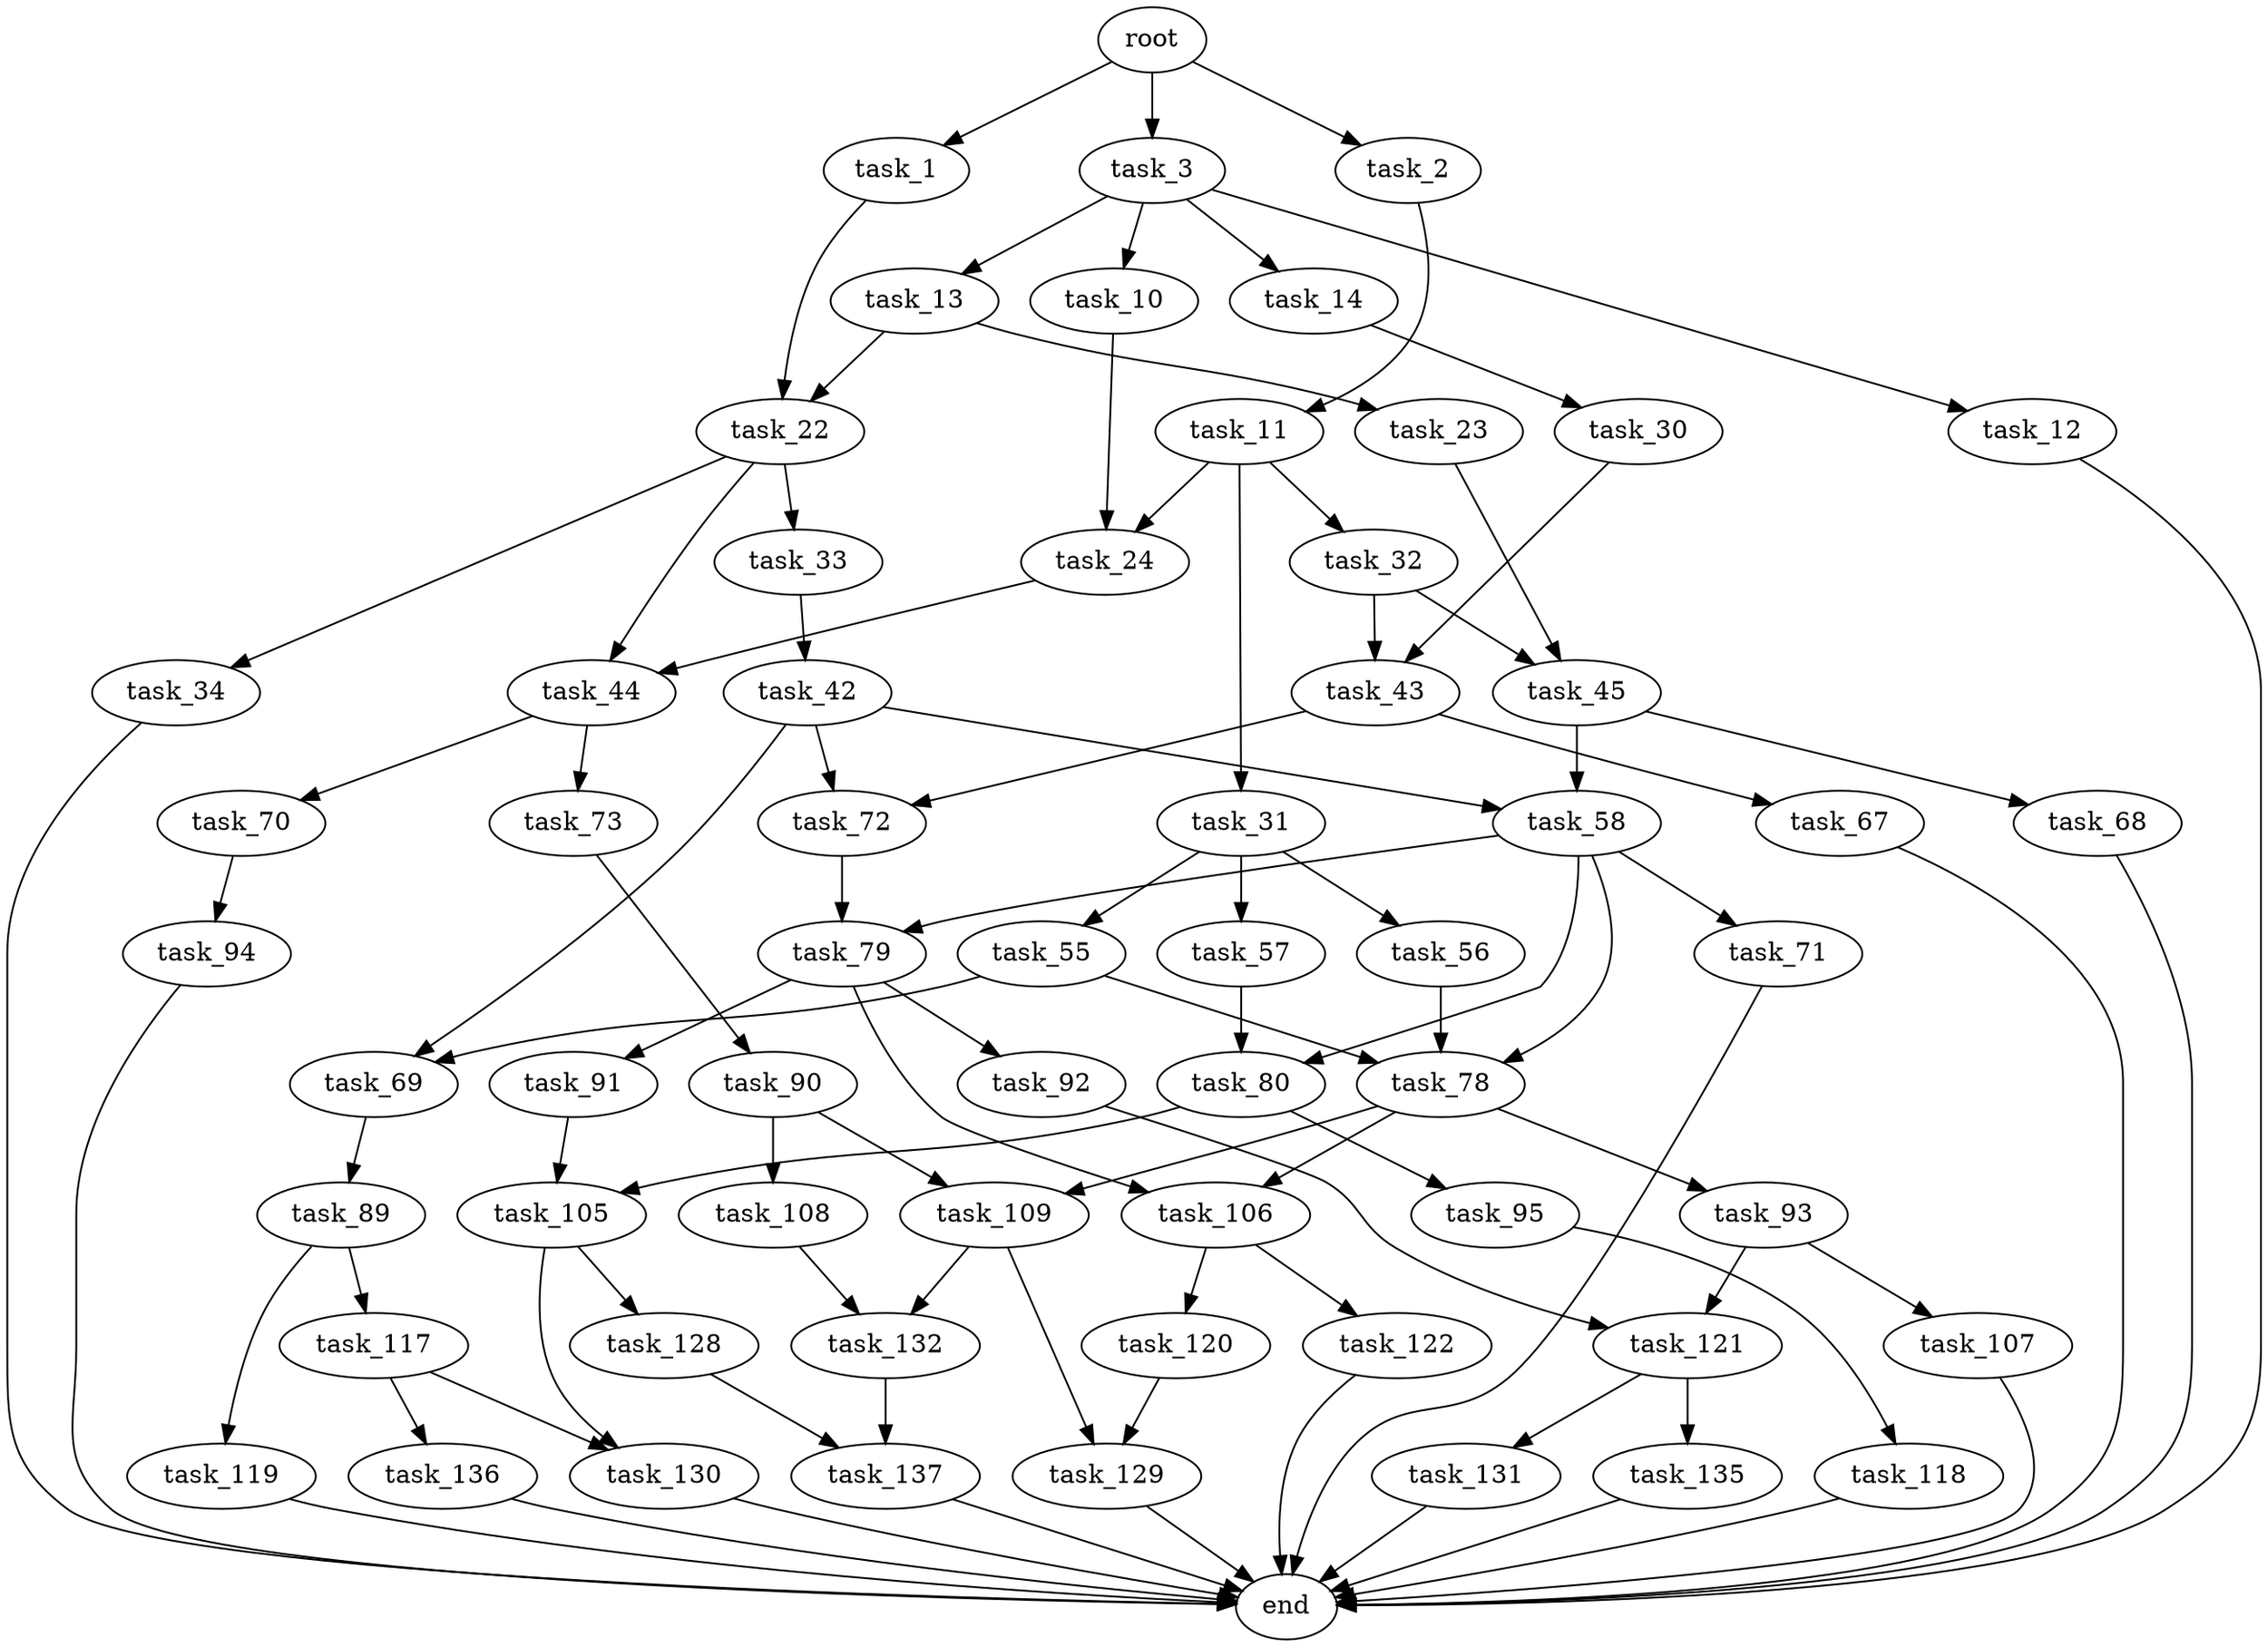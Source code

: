 digraph G {
  root [size="0.000000"];
  task_1 [size="1001825929290.000000"];
  task_2 [size="5957737462.000000"];
  task_3 [size="603228321485.000000"];
  task_22 [size="782757789696.000000"];
  task_11 [size="11688855420.000000"];
  task_10 [size="5970659346.000000"];
  task_12 [size="28991029248.000000"];
  task_13 [size="28991029248.000000"];
  task_14 [size="28853391466.000000"];
  task_24 [size="701380276881.000000"];
  task_31 [size="28991029248.000000"];
  task_32 [size="45915073050.000000"];
  end [size="0.000000"];
  task_23 [size="20656878297.000000"];
  task_30 [size="793158249615.000000"];
  task_33 [size="4582088827.000000"];
  task_34 [size="368293445632.000000"];
  task_44 [size="231928233984.000000"];
  task_45 [size="534363224707.000000"];
  task_43 [size="213284765989.000000"];
  task_55 [size="231928233984.000000"];
  task_56 [size="1073741824000.000000"];
  task_57 [size="266512247437.000000"];
  task_42 [size="1073741824000.000000"];
  task_58 [size="3440717909.000000"];
  task_69 [size="2500770615.000000"];
  task_72 [size="782757789696.000000"];
  task_67 [size="1073741824000.000000"];
  task_70 [size="8589934592.000000"];
  task_73 [size="368293445632.000000"];
  task_68 [size="80001859884.000000"];
  task_78 [size="2054142063.000000"];
  task_80 [size="8589934592.000000"];
  task_71 [size="4414320002.000000"];
  task_79 [size="28991029248.000000"];
  task_89 [size="219431091069.000000"];
  task_94 [size="26768419248.000000"];
  task_90 [size="7904687910.000000"];
  task_93 [size="231928233984.000000"];
  task_106 [size="23088309192.000000"];
  task_109 [size="368293445632.000000"];
  task_91 [size="68719476736.000000"];
  task_92 [size="8589934592.000000"];
  task_95 [size="31907390718.000000"];
  task_105 [size="806711887904.000000"];
  task_117 [size="202615218900.000000"];
  task_119 [size="53471554375.000000"];
  task_108 [size="231928233984.000000"];
  task_121 [size="28991029248.000000"];
  task_107 [size="28991029248.000000"];
  task_118 [size="606141525378.000000"];
  task_128 [size="368293445632.000000"];
  task_130 [size="32525662628.000000"];
  task_120 [size="18372821661.000000"];
  task_122 [size="414445214919.000000"];
  task_132 [size="254425095247.000000"];
  task_129 [size="295195455.000000"];
  task_136 [size="368293445632.000000"];
  task_131 [size="30735868230.000000"];
  task_135 [size="374068980084.000000"];
  task_137 [size="782757789696.000000"];

  root -> task_1 [size="1.000000"];
  root -> task_2 [size="1.000000"];
  root -> task_3 [size="1.000000"];
  task_1 -> task_22 [size="679477248.000000"];
  task_2 -> task_11 [size="209715200.000000"];
  task_3 -> task_10 [size="411041792.000000"];
  task_3 -> task_12 [size="411041792.000000"];
  task_3 -> task_13 [size="411041792.000000"];
  task_3 -> task_14 [size="411041792.000000"];
  task_22 -> task_33 [size="679477248.000000"];
  task_22 -> task_34 [size="679477248.000000"];
  task_22 -> task_44 [size="679477248.000000"];
  task_11 -> task_24 [size="209715200.000000"];
  task_11 -> task_31 [size="209715200.000000"];
  task_11 -> task_32 [size="209715200.000000"];
  task_10 -> task_24 [size="134217728.000000"];
  task_12 -> end [size="1.000000"];
  task_13 -> task_22 [size="75497472.000000"];
  task_13 -> task_23 [size="75497472.000000"];
  task_14 -> task_30 [size="838860800.000000"];
  task_24 -> task_44 [size="679477248.000000"];
  task_31 -> task_55 [size="75497472.000000"];
  task_31 -> task_56 [size="75497472.000000"];
  task_31 -> task_57 [size="75497472.000000"];
  task_32 -> task_43 [size="75497472.000000"];
  task_32 -> task_45 [size="75497472.000000"];
  task_23 -> task_45 [size="411041792.000000"];
  task_30 -> task_43 [size="679477248.000000"];
  task_33 -> task_42 [size="134217728.000000"];
  task_34 -> end [size="1.000000"];
  task_44 -> task_70 [size="301989888.000000"];
  task_44 -> task_73 [size="301989888.000000"];
  task_45 -> task_58 [size="411041792.000000"];
  task_45 -> task_68 [size="411041792.000000"];
  task_43 -> task_67 [size="301989888.000000"];
  task_43 -> task_72 [size="301989888.000000"];
  task_55 -> task_69 [size="301989888.000000"];
  task_55 -> task_78 [size="301989888.000000"];
  task_56 -> task_78 [size="838860800.000000"];
  task_57 -> task_80 [size="209715200.000000"];
  task_42 -> task_58 [size="838860800.000000"];
  task_42 -> task_69 [size="838860800.000000"];
  task_42 -> task_72 [size="838860800.000000"];
  task_58 -> task_71 [size="209715200.000000"];
  task_58 -> task_78 [size="209715200.000000"];
  task_58 -> task_79 [size="209715200.000000"];
  task_58 -> task_80 [size="209715200.000000"];
  task_69 -> task_89 [size="75497472.000000"];
  task_72 -> task_79 [size="679477248.000000"];
  task_67 -> end [size="1.000000"];
  task_70 -> task_94 [size="33554432.000000"];
  task_73 -> task_90 [size="411041792.000000"];
  task_68 -> end [size="1.000000"];
  task_78 -> task_93 [size="33554432.000000"];
  task_78 -> task_106 [size="33554432.000000"];
  task_78 -> task_109 [size="33554432.000000"];
  task_80 -> task_95 [size="33554432.000000"];
  task_80 -> task_105 [size="33554432.000000"];
  task_71 -> end [size="1.000000"];
  task_79 -> task_91 [size="75497472.000000"];
  task_79 -> task_92 [size="75497472.000000"];
  task_79 -> task_106 [size="75497472.000000"];
  task_89 -> task_117 [size="411041792.000000"];
  task_89 -> task_119 [size="411041792.000000"];
  task_94 -> end [size="1.000000"];
  task_90 -> task_108 [size="301989888.000000"];
  task_90 -> task_109 [size="301989888.000000"];
  task_93 -> task_107 [size="301989888.000000"];
  task_93 -> task_121 [size="301989888.000000"];
  task_106 -> task_120 [size="536870912.000000"];
  task_106 -> task_122 [size="536870912.000000"];
  task_109 -> task_129 [size="411041792.000000"];
  task_109 -> task_132 [size="411041792.000000"];
  task_91 -> task_105 [size="134217728.000000"];
  task_92 -> task_121 [size="33554432.000000"];
  task_95 -> task_118 [size="75497472.000000"];
  task_105 -> task_128 [size="536870912.000000"];
  task_105 -> task_130 [size="536870912.000000"];
  task_117 -> task_130 [size="134217728.000000"];
  task_117 -> task_136 [size="134217728.000000"];
  task_119 -> end [size="1.000000"];
  task_108 -> task_132 [size="301989888.000000"];
  task_121 -> task_131 [size="75497472.000000"];
  task_121 -> task_135 [size="75497472.000000"];
  task_107 -> end [size="1.000000"];
  task_118 -> end [size="1.000000"];
  task_128 -> task_137 [size="411041792.000000"];
  task_130 -> end [size="1.000000"];
  task_120 -> task_129 [size="679477248.000000"];
  task_122 -> end [size="1.000000"];
  task_132 -> task_137 [size="679477248.000000"];
  task_129 -> end [size="1.000000"];
  task_136 -> end [size="1.000000"];
  task_131 -> end [size="1.000000"];
  task_135 -> end [size="1.000000"];
  task_137 -> end [size="1.000000"];
}
